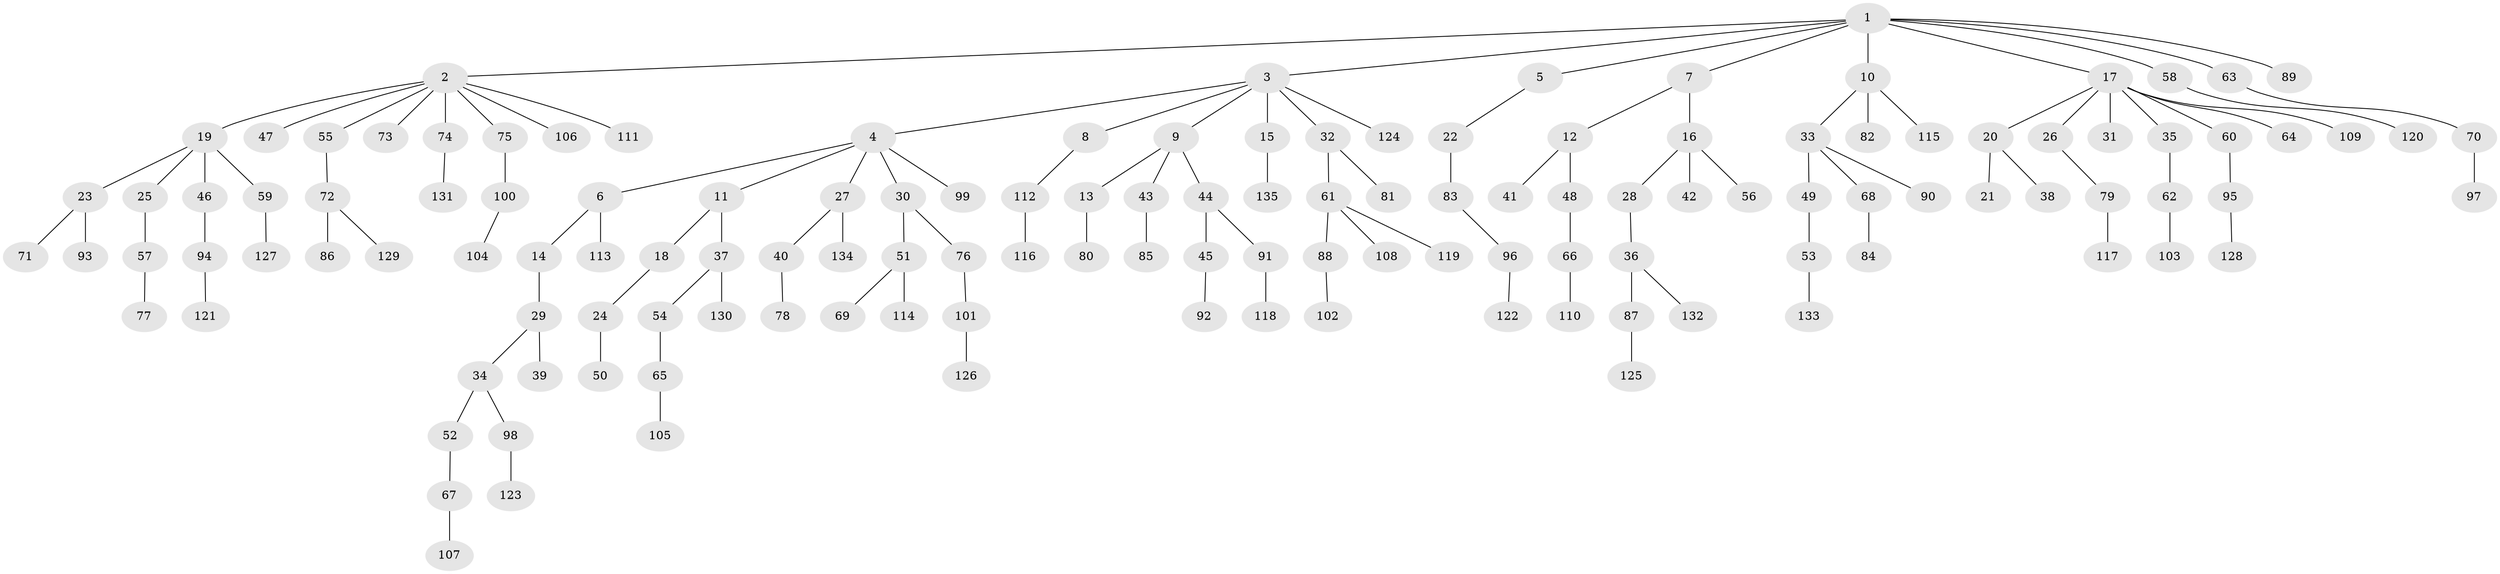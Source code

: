 // Generated by graph-tools (version 1.1) at 2025/26/03/09/25 03:26:30]
// undirected, 135 vertices, 134 edges
graph export_dot {
graph [start="1"]
  node [color=gray90,style=filled];
  1;
  2;
  3;
  4;
  5;
  6;
  7;
  8;
  9;
  10;
  11;
  12;
  13;
  14;
  15;
  16;
  17;
  18;
  19;
  20;
  21;
  22;
  23;
  24;
  25;
  26;
  27;
  28;
  29;
  30;
  31;
  32;
  33;
  34;
  35;
  36;
  37;
  38;
  39;
  40;
  41;
  42;
  43;
  44;
  45;
  46;
  47;
  48;
  49;
  50;
  51;
  52;
  53;
  54;
  55;
  56;
  57;
  58;
  59;
  60;
  61;
  62;
  63;
  64;
  65;
  66;
  67;
  68;
  69;
  70;
  71;
  72;
  73;
  74;
  75;
  76;
  77;
  78;
  79;
  80;
  81;
  82;
  83;
  84;
  85;
  86;
  87;
  88;
  89;
  90;
  91;
  92;
  93;
  94;
  95;
  96;
  97;
  98;
  99;
  100;
  101;
  102;
  103;
  104;
  105;
  106;
  107;
  108;
  109;
  110;
  111;
  112;
  113;
  114;
  115;
  116;
  117;
  118;
  119;
  120;
  121;
  122;
  123;
  124;
  125;
  126;
  127;
  128;
  129;
  130;
  131;
  132;
  133;
  134;
  135;
  1 -- 2;
  1 -- 3;
  1 -- 5;
  1 -- 7;
  1 -- 10;
  1 -- 17;
  1 -- 58;
  1 -- 63;
  1 -- 89;
  2 -- 19;
  2 -- 47;
  2 -- 55;
  2 -- 73;
  2 -- 74;
  2 -- 75;
  2 -- 106;
  2 -- 111;
  3 -- 4;
  3 -- 8;
  3 -- 9;
  3 -- 15;
  3 -- 32;
  3 -- 124;
  4 -- 6;
  4 -- 11;
  4 -- 27;
  4 -- 30;
  4 -- 99;
  5 -- 22;
  6 -- 14;
  6 -- 113;
  7 -- 12;
  7 -- 16;
  8 -- 112;
  9 -- 13;
  9 -- 43;
  9 -- 44;
  10 -- 33;
  10 -- 82;
  10 -- 115;
  11 -- 18;
  11 -- 37;
  12 -- 41;
  12 -- 48;
  13 -- 80;
  14 -- 29;
  15 -- 135;
  16 -- 28;
  16 -- 42;
  16 -- 56;
  17 -- 20;
  17 -- 26;
  17 -- 31;
  17 -- 35;
  17 -- 60;
  17 -- 64;
  17 -- 109;
  18 -- 24;
  19 -- 23;
  19 -- 25;
  19 -- 46;
  19 -- 59;
  20 -- 21;
  20 -- 38;
  22 -- 83;
  23 -- 71;
  23 -- 93;
  24 -- 50;
  25 -- 57;
  26 -- 79;
  27 -- 40;
  27 -- 134;
  28 -- 36;
  29 -- 34;
  29 -- 39;
  30 -- 51;
  30 -- 76;
  32 -- 61;
  32 -- 81;
  33 -- 49;
  33 -- 68;
  33 -- 90;
  34 -- 52;
  34 -- 98;
  35 -- 62;
  36 -- 87;
  36 -- 132;
  37 -- 54;
  37 -- 130;
  40 -- 78;
  43 -- 85;
  44 -- 45;
  44 -- 91;
  45 -- 92;
  46 -- 94;
  48 -- 66;
  49 -- 53;
  51 -- 69;
  51 -- 114;
  52 -- 67;
  53 -- 133;
  54 -- 65;
  55 -- 72;
  57 -- 77;
  58 -- 120;
  59 -- 127;
  60 -- 95;
  61 -- 88;
  61 -- 108;
  61 -- 119;
  62 -- 103;
  63 -- 70;
  65 -- 105;
  66 -- 110;
  67 -- 107;
  68 -- 84;
  70 -- 97;
  72 -- 86;
  72 -- 129;
  74 -- 131;
  75 -- 100;
  76 -- 101;
  79 -- 117;
  83 -- 96;
  87 -- 125;
  88 -- 102;
  91 -- 118;
  94 -- 121;
  95 -- 128;
  96 -- 122;
  98 -- 123;
  100 -- 104;
  101 -- 126;
  112 -- 116;
}
